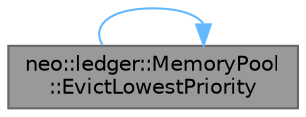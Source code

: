 digraph "neo::ledger::MemoryPool::EvictLowestPriority"
{
 // LATEX_PDF_SIZE
  bgcolor="transparent";
  edge [fontname=Helvetica,fontsize=10,labelfontname=Helvetica,labelfontsize=10];
  node [fontname=Helvetica,fontsize=10,shape=box,height=0.2,width=0.4];
  rankdir="LR";
  Node1 [id="Node000001",label="neo::ledger::MemoryPool\l::EvictLowestPriority",height=0.2,width=0.4,color="gray40", fillcolor="grey60", style="filled", fontcolor="black",tooltip="Remove lowest priority transaction if pool is full."];
  Node1 -> Node1 [id="edge1_Node000001_Node000001",color="steelblue1",style="solid",tooltip=" "];
}
